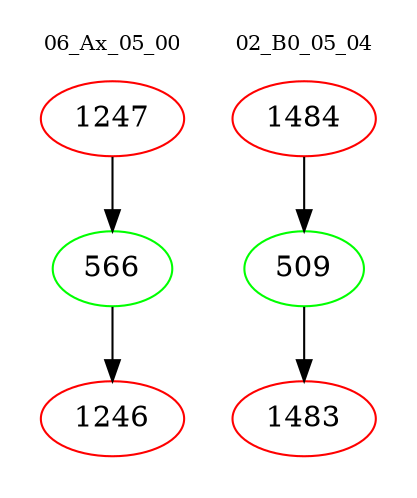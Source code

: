 digraph{
subgraph cluster_0 {
color = white
label = "06_Ax_05_00";
fontsize=10;
T0_1247 [label="1247", color="red"]
T0_1247 -> T0_566 [color="black"]
T0_566 [label="566", color="green"]
T0_566 -> T0_1246 [color="black"]
T0_1246 [label="1246", color="red"]
}
subgraph cluster_1 {
color = white
label = "02_B0_05_04";
fontsize=10;
T1_1484 [label="1484", color="red"]
T1_1484 -> T1_509 [color="black"]
T1_509 [label="509", color="green"]
T1_509 -> T1_1483 [color="black"]
T1_1483 [label="1483", color="red"]
}
}
